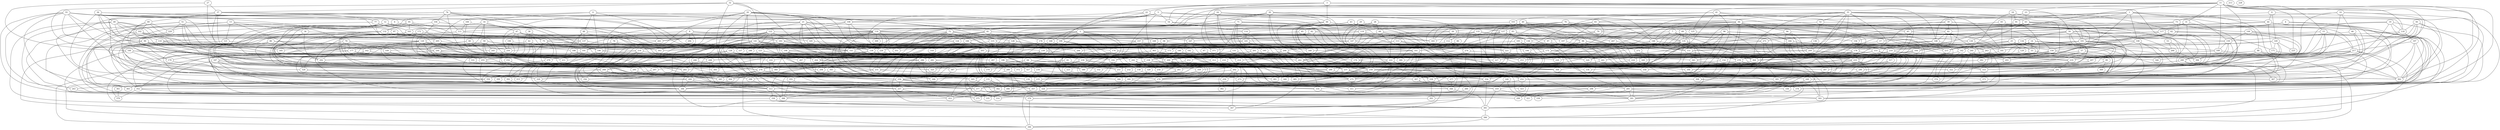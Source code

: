strict graph "gnp_random_graph(400,0.015)" {
0;
1;
2;
3;
4;
5;
6;
7;
8;
9;
10;
11;
12;
13;
14;
15;
16;
17;
18;
19;
20;
21;
22;
23;
24;
25;
26;
27;
28;
29;
30;
31;
32;
33;
34;
35;
36;
37;
38;
39;
40;
41;
42;
43;
44;
45;
46;
47;
48;
49;
50;
51;
52;
53;
54;
55;
56;
57;
58;
59;
60;
61;
62;
63;
64;
65;
66;
67;
68;
69;
70;
71;
72;
73;
74;
75;
76;
77;
78;
79;
80;
81;
82;
83;
84;
85;
86;
87;
88;
89;
90;
91;
92;
93;
94;
95;
96;
97;
98;
99;
100;
101;
102;
103;
104;
105;
106;
107;
108;
109;
110;
111;
112;
113;
114;
115;
116;
117;
118;
119;
120;
121;
122;
123;
124;
125;
126;
127;
128;
129;
130;
131;
132;
133;
134;
135;
136;
137;
138;
139;
140;
141;
142;
143;
144;
145;
146;
147;
148;
149;
150;
151;
152;
153;
154;
155;
156;
157;
158;
159;
160;
161;
162;
163;
164;
165;
166;
167;
168;
169;
170;
171;
172;
173;
174;
175;
176;
177;
178;
179;
180;
181;
182;
183;
184;
185;
186;
187;
188;
189;
190;
191;
192;
193;
194;
195;
196;
197;
198;
199;
200;
201;
202;
203;
204;
205;
206;
207;
208;
209;
210;
211;
212;
213;
214;
215;
216;
217;
218;
219;
220;
221;
222;
223;
224;
225;
226;
227;
228;
229;
230;
231;
232;
233;
234;
235;
236;
237;
238;
239;
240;
241;
242;
243;
244;
245;
246;
247;
248;
249;
250;
251;
252;
253;
254;
255;
256;
257;
258;
259;
260;
261;
262;
263;
264;
265;
266;
267;
268;
269;
270;
271;
272;
273;
274;
275;
276;
277;
278;
279;
280;
281;
282;
283;
284;
285;
286;
287;
288;
289;
290;
291;
292;
293;
294;
295;
296;
297;
298;
299;
300;
301;
302;
303;
304;
305;
306;
307;
308;
309;
310;
311;
312;
313;
314;
315;
316;
317;
318;
319;
320;
321;
322;
323;
324;
325;
326;
327;
328;
329;
330;
331;
332;
333;
334;
335;
336;
337;
338;
339;
340;
341;
342;
343;
344;
345;
346;
347;
348;
349;
350;
351;
352;
353;
354;
355;
356;
357;
358;
359;
360;
361;
362;
363;
364;
365;
366;
367;
368;
369;
370;
371;
372;
373;
374;
375;
376;
377;
378;
379;
380;
381;
382;
383;
384;
385;
386;
387;
388;
389;
390;
391;
392;
393;
394;
395;
396;
397;
398;
399;
0 -- 33  [is_available=True, prob="1.0"];
0 -- 387  [is_available=True, prob="0.645421555523"];
0 -- 196  [is_available=True, prob="0.902814910655"];
0 -- 48  [is_available=True, prob="0.378354640461"];
0 -- 176  [is_available=True, prob="0.472897954093"];
0 -- 16  [is_available=True, prob="0.809418584095"];
1 -- 374  [is_available=True, prob="0.248277208211"];
1 -- 44  [is_available=True, prob="0.506605029036"];
1 -- 108  [is_available=True, prob="0.625745228358"];
1 -- 175  [is_available=True, prob="1.0"];
1 -- 150  [is_available=True, prob="0.411170820497"];
1 -- 183  [is_available=True, prob="0.7804304784"];
1 -- 88  [is_available=True, prob="0.254411432735"];
1 -- 91  [is_available=True, prob="0.126830617398"];
2 -- 289  [is_available=True, prob="1.0"];
2 -- 267  [is_available=True, prob="0.227492724121"];
2 -- 230  [is_available=True, prob="1.0"];
2 -- 199  [is_available=True, prob="0.703828097683"];
2 -- 362  [is_available=True, prob="0.78221349116"];
2 -- 107  [is_available=True, prob="0.435064493922"];
2 -- 174  [is_available=True, prob="0.966686405636"];
2 -- 176  [is_available=True, prob="1.0"];
2 -- 218  [is_available=True, prob="0.273913938231"];
2 -- 348  [is_available=True, prob="1.0"];
3 -- 66  [is_available=True, prob="0.411773609568"];
3 -- 195  [is_available=True, prob="0.9572429846"];
3 -- 22  [is_available=True, prob="1.0"];
3 -- 199  [is_available=True, prob="1.0"];
3 -- 50  [is_available=True, prob="1.0"];
3 -- 118  [is_available=True, prob="1.0"];
3 -- 280  [is_available=True, prob="0.130259349704"];
4 -- 26  [is_available=True, prob="1.0"];
4 -- 156  [is_available=True, prob="1.0"];
4 -- 362  [is_available=True, prob="0.592690802363"];
4 -- 367  [is_available=True, prob="0.957836562245"];
5 -- 54  [is_available=True, prob="1.0"];
5 -- 332  [is_available=True, prob="0.0562723071416"];
5 -- 173  [is_available=True, prob="0.121590222124"];
5 -- 304  [is_available=True, prob="0.574426050857"];
5 -- 146  [is_available=True, prob="0.00424291232459"];
5 -- 84  [is_available=True, prob="0.0754660434574"];
5 -- 118  [is_available=True, prob="0.378439713986"];
5 -- 250  [is_available=True, prob="0.864095584561"];
5 -- 221  [is_available=True, prob="0.0487376946002"];
5 -- 351  [is_available=True, prob="1.0"];
6 -- 26  [is_available=True, prob="1.0"];
6 -- 259  [is_available=True, prob="1.0"];
6 -- 350  [is_available=True, prob="0.953329952446"];
7 -- 288  [is_available=True, prob="1.0"];
7 -- 165  [is_available=True, prob="0.667848395494"];
7 -- 139  [is_available=True, prob="0.731211647539"];
7 -- 334  [is_available=True, prob="0.280554594425"];
7 -- 146  [is_available=True, prob="0.251721232296"];
7 -- 215  [is_available=True, prob="1.0"];
8 -- 294  [is_available=True, prob="0.469947653525"];
8 -- 335  [is_available=True, prob="0.106635799427"];
8 -- 145  [is_available=True, prob="0.16019616648"];
8 -- 303  [is_available=True, prob="0.912982351792"];
8 -- 188  [is_available=True, prob="1.0"];
8 -- 157  [is_available=True, prob="1.0"];
9 -- 73  [is_available=True, prob="0.807671449792"];
9 -- 395  [is_available=True, prob="1.0"];
9 -- 44  [is_available=True, prob="0.545948463488"];
9 -- 149  [is_available=True, prob="0.0923599814582"];
10 -- 384  [is_available=True, prob="0.417479595813"];
10 -- 46  [is_available=True, prob="1.0"];
10 -- 336  [is_available=True, prob="0.541083740766"];
10 -- 84  [is_available=True, prob="0.63878061229"];
10 -- 342  [is_available=True, prob="0.0310104570565"];
10 -- 253  [is_available=True, prob="0.354965563278"];
11 -- 225  [is_available=True, prob="0.55342110107"];
11 -- 163  [is_available=True, prob="0.720648282141"];
11 -- 324  [is_available=True, prob="1.0"];
11 -- 385  [is_available=True, prob="1.0"];
11 -- 362  [is_available=True, prob="0.121225640499"];
11 -- 311  [is_available=True, prob="0.262521188814"];
11 -- 237  [is_available=True, prob="1.0"];
11 -- 15  [is_available=True, prob="1.0"];
11 -- 189  [is_available=True, prob="0.876839809793"];
11 -- 116  [is_available=True, prob="0.74490418848"];
11 -- 54  [is_available=True, prob="0.392951349379"];
11 -- 23  [is_available=True, prob="0.825198982324"];
11 -- 153  [is_available=True, prob="1.0"];
11 -- 125  [is_available=True, prob="0.326575944144"];
11 -- 31  [is_available=True, prob="0.677679248286"];
12 -- 320  [is_available=True, prob="0.611230297139"];
12 -- 226  [is_available=True, prob="0.438396716363"];
12 -- 229  [is_available=True, prob="1.0"];
12 -- 386  [is_available=True, prob="0.0398016105033"];
12 -- 119  [is_available=True, prob="1.0"];
12 -- 344  [is_available=True, prob="0.545973297505"];
12 -- 345  [is_available=True, prob="1.0"];
12 -- 325  [is_available=True, prob="0.863574557415"];
13 -- 34  [is_available=True, prob="0.390012957968"];
13 -- 292  [is_available=True, prob="0.365667001826"];
13 -- 70  [is_available=True, prob="0.895293436746"];
13 -- 179  [is_available=True, prob="0.685286611035"];
13 -- 121  [is_available=True, prob="0.691601368984"];
13 -- 383  [is_available=True, prob="0.118842357852"];
14 -- 288  [is_available=True, prob="1.0"];
14 -- 33  [is_available=True, prob="0.128677929058"];
14 -- 386  [is_available=True, prob="0.771390732874"];
14 -- 264  [is_available=True, prob="1.0"];
14 -- 201  [is_available=True, prob="0.261693326229"];
14 -- 266  [is_available=True, prob="1.0"];
14 -- 208  [is_available=True, prob="0.867198217239"];
15 -- 396  [is_available=True, prob="0.257939238621"];
15 -- 17  [is_available=True, prob="0.422172875429"];
15 -- 217  [is_available=True, prob="0.234770510281"];
15 -- 282  [is_available=True, prob="0.951569850012"];
15 -- 346  [is_available=True, prob="1.0"];
16 -- 132  [is_available=True, prob="0.293755391123"];
16 -- 389  [is_available=True, prob="0.565687128833"];
16 -- 47  [is_available=True, prob="0.0598178849924"];
16 -- 371  [is_available=True, prob="1.0"];
16 -- 59  [is_available=True, prob="0.988512400609"];
16 -- 60  [is_available=True, prob="0.395676222597"];
17 -- 174  [is_available=True, prob="0.572652435703"];
18 -- 25  [is_available=True, prob="0.569439192017"];
18 -- 91  [is_available=True, prob="0.326294157568"];
18 -- 142  [is_available=True, prob="0.385726931541"];
18 -- 57  [is_available=True, prob="0.429042062241"];
19 -- 224  [is_available=True, prob="0.886510682797"];
19 -- 336  [is_available=True, prob="0.17330905752"];
19 -- 50  [is_available=True, prob="0.063441394827"];
19 -- 118  [is_available=True, prob="1.0"];
19 -- 285  [is_available=True, prob="0.512514121458"];
19 -- 254  [is_available=True, prob="0.230046961701"];
20 -- 321  [is_available=True, prob="0.103240101836"];
20 -- 357  [is_available=True, prob="0.238120952627"];
20 -- 241  [is_available=True, prob="1.0"];
20 -- 392  [is_available=True, prob="0.656213672185"];
20 -- 106  [is_available=True, prob="0.33879451011"];
20 -- 139  [is_available=True, prob="0.197860559551"];
20 -- 236  [is_available=True, prob="0.0378468897277"];
20 -- 205  [is_available=True, prob="0.807384427858"];
20 -- 337  [is_available=True, prob="0.35032781751"];
20 -- 81  [is_available=True, prob="1.0"];
20 -- 351  [is_available=True, prob="0.28545005933"];
21 -- 390  [is_available=True, prob="0.675545232613"];
21 -- 234  [is_available=True, prob="0.779988844363"];
21 -- 398  [is_available=True, prob="0.847144079461"];
21 -- 303  [is_available=True, prob="1.0"];
21 -- 210  [is_available=True, prob="0.801380521773"];
21 -- 116  [is_available=True, prob="0.659748038304"];
21 -- 214  [is_available=True, prob="0.235093103704"];
21 -- 394  [is_available=True, prob="0.863739533388"];
21 -- 127  [is_available=True, prob="0.691887847476"];
22 -- 168  [is_available=True, prob="1.0"];
22 -- 363  [is_available=True, prob="0.884068390476"];
22 -- 106  [is_available=True, prob="0.717542075838"];
22 -- 349  [is_available=True, prob="0.743572301138"];
23 -- 148  [is_available=True, prob="1.0"];
23 -- 62  [is_available=True, prob="0.875163505181"];
23 -- 63  [is_available=True, prob="0.10535404905"];
24 -- 200  [is_available=True, prob="1.0"];
24 -- 237  [is_available=True, prob="1.0"];
24 -- 142  [is_available=True, prob="0.410465568027"];
24 -- 112  [is_available=True, prob="0.962207590046"];
24 -- 244  [is_available=True, prob="0.446413179203"];
24 -- 340  [is_available=True, prob="1.0"];
24 -- 63  [is_available=True, prob="0.344604063301"];
25 -- 33  [is_available=True, prob="0.622757482686"];
25 -- 129  [is_available=True, prob="0.340699601793"];
25 -- 362  [is_available=True, prob="0.550977022089"];
25 -- 178  [is_available=True, prob="0.19921819344"];
25 -- 398  [is_available=True, prob="0.258154278911"];
25 -- 215  [is_available=True, prob="0.605314634934"];
25 -- 255  [is_available=True, prob="0.470662044512"];
26 -- 173  [is_available=True, prob="0.0420433829965"];
26 -- 112  [is_available=True, prob="0.770498000236"];
26 -- 247  [is_available=True, prob="0.246494668659"];
26 -- 58  [is_available=True, prob="0.767444467285"];
26 -- 283  [is_available=True, prob="0.332372826227"];
27 -- 160  [is_available=True, prob="0.00740594523416"];
27 -- 244  [is_available=True, prob="0.82648658945"];
27 -- 37  [is_available=True, prob="0.621303139248"];
28 -- 217  [is_available=True, prob="0.199665859385"];
28 -- 235  [is_available=True, prob="0.0755709215766"];
28 -- 68  [is_available=True, prob="0.746853372301"];
28 -- 222  [is_available=True, prob="0.781692327412"];
29 -- 274  [is_available=True, prob="0.40198978218"];
29 -- 358  [is_available=True, prob="0.98179825544"];
29 -- 125  [is_available=True, prob="0.193734874254"];
29 -- 262  [is_available=True, prob="0.935502750988"];
29 -- 127  [is_available=True, prob="0.730901806229"];
30 -- 66  [is_available=True, prob="0.857384508368"];
30 -- 200  [is_available=True, prob="0.863025182995"];
30 -- 170  [is_available=True, prob="0.374069414025"];
30 -- 143  [is_available=True, prob="0.026702876205"];
30 -- 81  [is_available=True, prob="0.650025872981"];
30 -- 339  [is_available=True, prob="0.307299755179"];
30 -- 159  [is_available=True, prob="0.452199716937"];
31 -- 204  [is_available=True, prob="0.0530360348956"];
31 -- 45  [is_available=True, prob="0.749843523045"];
31 -- 270  [is_available=True, prob="0.514031230409"];
31 -- 117  [is_available=True, prob="1.0"];
32 -- 37  [is_available=True, prob="1.0"];
32 -- 141  [is_available=True, prob="0.740228072526"];
32 -- 179  [is_available=True, prob="0.63543193745"];
32 -- 148  [is_available=True, prob="0.110349872669"];
32 -- 314  [is_available=True, prob="0.209588370237"];
32 -- 251  [is_available=True, prob="0.42736423272"];
33 -- 99  [is_available=True, prob="0.390371621852"];
33 -- 341  [is_available=True, prob="0.151920207653"];
34 -- 292  [is_available=True, prob="0.744844549886"];
34 -- 75  [is_available=True, prob="0.574573527355"];
34 -- 252  [is_available=True, prob="1.0"];
35 -- 224  [is_available=True, prob="0.376942134947"];
35 -- 258  [is_available=True, prob="1.0"];
35 -- 293  [is_available=True, prob="0.465596643925"];
35 -- 394  [is_available=True, prob="0.00464443836185"];
35 -- 364  [is_available=True, prob="0.548188572818"];
35 -- 209  [is_available=True, prob="0.472287222901"];
35 -- 83  [is_available=True, prob="0.530871292547"];
35 -- 212  [is_available=True, prob="0.759402128123"];
35 -- 181  [is_available=True, prob="0.0285313767616"];
35 -- 214  [is_available=True, prob="0.120820608754"];
35 -- 312  [is_available=True, prob="0.138482783564"];
35 -- 52  [is_available=True, prob="0.103750872481"];
35 -- 378  [is_available=True, prob="1.0"];
35 -- 389  [is_available=True, prob="0.814490398321"];
36 -- 110  [is_available=True, prob="0.313964936016"];
36 -- 111  [is_available=True, prob="0.0662397341176"];
36 -- 304  [is_available=True, prob="0.179439579187"];
36 -- 49  [is_available=True, prob="1.0"];
36 -- 248  [is_available=True, prob="0.970216714195"];
36 -- 254  [is_available=True, prob="1.0"];
37 -- 251  [is_available=True, prob="0.490056594785"];
37 -- 77  [is_available=True, prob="1.0"];
37 -- 177  [is_available=True, prob="0.877234465394"];
37 -- 146  [is_available=True, prob="0.293465416101"];
37 -- 245  [is_available=True, prob="0.538152311911"];
37 -- 54  [is_available=True, prob="1.0"];
37 -- 89  [is_available=True, prob="0.821360613517"];
38 -- 257  [is_available=True, prob="0.723897119324"];
38 -- 42  [is_available=True, prob="1.0"];
38 -- 261  [is_available=True, prob="0.0441823923448"];
39 -- 377  [is_available=True, prob="0.897895119803"];
39 -- 82  [is_available=True, prob="1.0"];
39 -- 291  [is_available=True, prob="1.0"];
39 -- 194  [is_available=True, prob="1.0"];
39 -- 231  [is_available=True, prob="0.672572202125"];
40 -- 224  [is_available=True, prob="0.675061983432"];
40 -- 98  [is_available=True, prob="1.0"];
40 -- 142  [is_available=True, prob="0.284736345911"];
40 -- 368  [is_available=True, prob="0.34288627578"];
40 -- 85  [is_available=True, prob="0.306499193191"];
40 -- 183  [is_available=True, prob="0.0647392613648"];
40 -- 344  [is_available=True, prob="0.251511291319"];
41 -- 194  [is_available=True, prob="1.0"];
41 -- 324  [is_available=True, prob="1.0"];
41 -- 103  [is_available=True, prob="0.984481241353"];
41 -- 232  [is_available=True, prob="1.0"];
41 -- 45  [is_available=True, prob="1.0"];
41 -- 181  [is_available=True, prob="0.826858937028"];
42 -- 389  [is_available=True, prob="0.00103870575169"];
42 -- 360  [is_available=True, prob="0.673042201179"];
42 -- 109  [is_available=True, prob="0.280403010345"];
42 -- 270  [is_available=True, prob="1.0"];
42 -- 286  [is_available=True, prob="1.0"];
43 -- 233  [is_available=True, prob="0.184022176683"];
43 -- 82  [is_available=True, prob="0.462804806314"];
43 -- 364  [is_available=True, prob="0.860239958895"];
43 -- 182  [is_available=True, prob="0.121717878079"];
43 -- 191  [is_available=True, prob="0.895892699697"];
44 -- 130  [is_available=True, prob="1.0"];
44 -- 395  [is_available=True, prob="1.0"];
44 -- 171  [is_available=True, prob="1.0"];
44 -- 367  [is_available=True, prob="0.941954280446"];
44 -- 119  [is_available=True, prob="0.271889688088"];
45 -- 233  [is_available=True, prob="0.791949610987"];
45 -- 108  [is_available=True, prob="1.0"];
45 -- 214  [is_available=True, prob="1.0"];
46 -- 273  [is_available=True, prob="0.81764282893"];
46 -- 359  [is_available=True, prob="0.124690722748"];
46 -- 159  [is_available=True, prob="0.0826466196499"];
47 -- 75  [is_available=True, prob="1.0"];
47 -- 335  [is_available=True, prob="0.944688549172"];
47 -- 180  [is_available=True, prob="0.9198009808"];
47 -- 58  [is_available=True, prob="1.0"];
47 -- 250  [is_available=True, prob="0.678766531212"];
47 -- 190  [is_available=True, prob="0.0101148656047"];
48 -- 196  [is_available=True, prob="0.585329608532"];
48 -- 137  [is_available=True, prob="1.0"];
48 -- 337  [is_available=True, prob="1.0"];
48 -- 211  [is_available=True, prob="0.618379925719"];
48 -- 124  [is_available=True, prob="0.241345459797"];
49 -- 102  [is_available=True, prob="1.0"];
49 -- 243  [is_available=True, prob="0.229515034032"];
49 -- 205  [is_available=True, prob="1.0"];
49 -- 110  [is_available=True, prob="0.00397253057898"];
49 -- 147  [is_available=True, prob="1.0"];
49 -- 381  [is_available=True, prob="0.823727138405"];
49 -- 191  [is_available=True, prob="1.0"];
50 -- 97  [is_available=True, prob="1.0"];
50 -- 226  [is_available=True, prob="0.839947009351"];
50 -- 389  [is_available=True, prob="0.070424334214"];
50 -- 134  [is_available=True, prob="0.270578699341"];
50 -- 171  [is_available=True, prob="0.717575151408"];
50 -- 236  [is_available=True, prob="1.0"];
50 -- 210  [is_available=True, prob="0.0890440402329"];
50 -- 219  [is_available=True, prob="0.312104899543"];
51 -- 353  [is_available=True, prob="0.989186370034"];
51 -- 229  [is_available=True, prob="0.6826254995"];
51 -- 230  [is_available=True, prob="1.0"];
51 -- 243  [is_available=True, prob="1.0"];
51 -- 87  [is_available=True, prob="1.0"];
51 -- 185  [is_available=True, prob="0.00616257677829"];
51 -- 222  [is_available=True, prob="0.771029057539"];
52 -- 136  [is_available=True, prob="0.618464026954"];
52 -- 384  [is_available=True, prob="0.58115027126"];
52 -- 79  [is_available=True, prob="0.566079913508"];
53 -- 266  [is_available=True, prob="0.202970898758"];
53 -- 207  [is_available=True, prob="0.540869621393"];
54 -- 114  [is_available=True, prob="0.863550469375"];
54 -- 333  [is_available=True, prob="1.0"];
55 -- 256  [is_available=True, prob="0.99817331585"];
55 -- 320  [is_available=True, prob="1.0"];
55 -- 388  [is_available=True, prob="0.0314126718387"];
55 -- 383  [is_available=True, prob="0.992380421773"];
55 -- 211  [is_available=True, prob="0.513868827234"];
55 -- 375  [is_available=True, prob="0.357575841567"];
55 -- 216  [is_available=True, prob="0.892753895098"];
55 -- 90  [is_available=True, prob="0.0627918768722"];
55 -- 283  [is_available=True, prob="0.132191415785"];
55 -- 92  [is_available=True, prob="0.477721933795"];
55 -- 95  [is_available=True, prob="0.800791231876"];
56 -- 362  [is_available=True, prob="0.078425461405"];
56 -- 235  [is_available=True, prob="0.546194767464"];
56 -- 302  [is_available=True, prob="0.811094557252"];
56 -- 341  [is_available=True, prob="0.699213520285"];
56 -- 118  [is_available=True, prob="0.258184077661"];
56 -- 280  [is_available=True, prob="0.578999642354"];
57 -- 241  [is_available=True, prob="1.0"];
57 -- 300  [is_available=True, prob="1.0"];
57 -- 325  [is_available=True, prob="0.594360437015"];
57 -- 262  [is_available=True, prob="0.885669408787"];
58 -- 192  [is_available=True, prob="0.051589345584"];
58 -- 181  [is_available=True, prob="0.71413398025"];
58 -- 286  [is_available=True, prob="1.0"];
59 -- 328  [is_available=True, prob="0.853793261461"];
59 -- 372  [is_available=True, prob="0.603401742294"];
59 -- 245  [is_available=True, prob="0.194505131933"];
59 -- 279  [is_available=True, prob="1.0"];
59 -- 313  [is_available=True, prob="1.0"];
59 -- 188  [is_available=True, prob="1.0"];
59 -- 191  [is_available=True, prob="0.545211511816"];
60 -- 347  [is_available=True, prob="0.387077072859"];
60 -- 189  [is_available=True, prob="0.23936389968"];
60 -- 222  [is_available=True, prob="0.357672246286"];
60 -- 365  [is_available=True, prob="0.0400990571307"];
61 -- 368  [is_available=True, prob="0.622362894564"];
61 -- 353  [is_available=True, prob="0.157268636412"];
62 -- 101  [is_available=True, prob="0.251692426636"];
62 -- 395  [is_available=True, prob="1.0"];
62 -- 371  [is_available=True, prob="1.0"];
62 -- 181  [is_available=True, prob="0.989516406967"];
62 -- 378  [is_available=True, prob="0.537900249305"];
63 -- 227  [is_available=True, prob="1.0"];
63 -- 101  [is_available=True, prob="1.0"];
63 -- 143  [is_available=True, prob="0.0919981083458"];
63 -- 344  [is_available=True, prob="1.0"];
63 -- 215  [is_available=True, prob="0.649039862886"];
63 -- 250  [is_available=True, prob="0.477378414533"];
63 -- 69  [is_available=True, prob="0.123888967971"];
64 -- 256  [is_available=True, prob="0.57940134257"];
64 -- 394  [is_available=True, prob="0.50865740672"];
64 -- 396  [is_available=True, prob="0.69922852285"];
64 -- 261  [is_available=True, prob="0.0598168758136"];
65 -- 92  [is_available=True, prob="0.144072930783"];
65 -- 181  [is_available=True, prob="0.342961555064"];
65 -- 381  [is_available=True, prob="0.157235571907"];
66 -- 69  [is_available=True, prob="0.805913754678"];
66 -- 301  [is_available=True, prob="0.835864161529"];
66 -- 237  [is_available=True, prob="0.00303130369712"];
66 -- 281  [is_available=True, prob="0.488042337278"];
67 -- 275  [is_available=True, prob="0.609738306518"];
67 -- 220  [is_available=True, prob="1.0"];
68 -- 204  [is_available=True, prob="0.221324273034"];
68 -- 194  [is_available=True, prob="0.771642476517"];
68 -- 375  [is_available=True, prob="0.1739528819"];
68 -- 135  [is_available=True, prob="1.0"];
69 -- 320  [is_available=True, prob="0.0419832628516"];
69 -- 135  [is_available=True, prob="0.718991133287"];
69 -- 348  [is_available=True, prob="0.00421900521216"];
69 -- 178  [is_available=True, prob="1.0"];
69 -- 184  [is_available=True, prob="1.0"];
69 -- 284  [is_available=True, prob="0.892385158262"];
70 -- 292  [is_available=True, prob="1.0"];
70 -- 267  [is_available=True, prob="0.318545567534"];
70 -- 109  [is_available=True, prob="1.0"];
70 -- 177  [is_available=True, prob="1.0"];
70 -- 215  [is_available=True, prob="1.0"];
70 -- 185  [is_available=True, prob="1.0"];
71 -- 258  [is_available=True, prob="0.379726943748"];
71 -- 135  [is_available=True, prob="0.0337142302478"];
71 -- 72  [is_available=True, prob="0.841020182232"];
71 -- 237  [is_available=True, prob="0.163398414734"];
71 -- 206  [is_available=True, prob="0.25184764893"];
71 -- 175  [is_available=True, prob="0.452060050959"];
71 -- 368  [is_available=True, prob="0.898800275537"];
72 -- 128  [is_available=True, prob="0.305530953174"];
72 -- 256  [is_available=True, prob="0.170071209391"];
72 -- 292  [is_available=True, prob="0.39107404584"];
72 -- 234  [is_available=True, prob="0.976995737219"];
72 -- 75  [is_available=True, prob="1.0"];
72 -- 268  [is_available=True, prob="0.464088005828"];
72 -- 303  [is_available=True, prob="0.80519998605"];
72 -- 313  [is_available=True, prob="0.578348372912"];
73 -- 144  [is_available=True, prob="1.0"];
73 -- 82  [is_available=True, prob="1.0"];
73 -- 147  [is_available=True, prob="0.916010282668"];
73 -- 222  [is_available=True, prob="0.0468034762163"];
74 -- 104  [is_available=True, prob="1.0"];
74 -- 398  [is_available=True, prob="0.785418478438"];
74 -- 303  [is_available=True, prob="1.0"];
74 -- 264  [is_available=True, prob="0.371559991472"];
74 -- 218  [is_available=True, prob="0.753914118587"];
74 -- 221  [is_available=True, prob="0.358497714513"];
74 -- 350  [is_available=True, prob="0.341420365086"];
75 -- 196  [is_available=True, prob="1.0"];
75 -- 297  [is_available=True, prob="0.269303492412"];
75 -- 237  [is_available=True, prob="0.48774745423"];
75 -- 150  [is_available=True, prob="0.847471349719"];
75 -- 279  [is_available=True, prob="0.318995420371"];
75 -- 284  [is_available=True, prob="0.581600170109"];
76 -- 224  [is_available=True, prob="0.119681985275"];
76 -- 227  [is_available=True, prob="0.532010434378"];
76 -- 101  [is_available=True, prob="1.0"];
76 -- 147  [is_available=True, prob="0.780310853564"];
76 -- 116  [is_available=True, prob="0.683250426652"];
76 -- 341  [is_available=True, prob="0.936164697057"];
76 -- 150  [is_available=True, prob="0.365248321725"];
76 -- 380  [is_available=True, prob="0.391348210599"];
76 -- 221  [is_available=True, prob="0.235273209928"];
77 -- 193  [is_available=True, prob="0.217583455891"];
77 -- 163  [is_available=True, prob="0.317770134494"];
77 -- 396  [is_available=True, prob="0.591153075076"];
77 -- 262  [is_available=True, prob="0.722466120793"];
78 -- 248  [is_available=True, prob="0.482993946039"];
78 -- 314  [is_available=True, prob="1.0"];
78 -- 327  [is_available=True, prob="0.516008104342"];
78 -- 276  [is_available=True, prob="0.997782840941"];
78 -- 191  [is_available=True, prob="0.444255285736"];
79 -- 327  [is_available=True, prob="1.0"];
79 -- 167  [is_available=True, prob="0.9489783973"];
79 -- 173  [is_available=True, prob="0.669008330106"];
79 -- 141  [is_available=True, prob="0.655356952558"];
79 -- 374  [is_available=True, prob="0.223508485893"];
80 -- 226  [is_available=True, prob="0.263608507586"];
80 -- 206  [is_available=True, prob="0.651048854769"];
81 -- 97  [is_available=True, prob="1.0"];
81 -- 161  [is_available=True, prob="0.293241274763"];
81 -- 264  [is_available=True, prob="0.786212113445"];
81 -- 139  [is_available=True, prob="0.593953421632"];
81 -- 115  [is_available=True, prob="0.747997881539"];
81 -- 279  [is_available=True, prob="1.0"];
81 -- 379  [is_available=True, prob="0.211266397171"];
82 -- 164  [is_available=True, prob="0.597144987013"];
82 -- 368  [is_available=True, prob="1.0"];
82 -- 148  [is_available=True, prob="0.9493322241"];
82 -- 169  [is_available=True, prob="0.829997881572"];
82 -- 282  [is_available=True, prob="0.676583197896"];
83 -- 266  [is_available=True, prob="0.338094926759"];
83 -- 107  [is_available=True, prob="0.653285785149"];
83 -- 175  [is_available=True, prob="0.659164793557"];
83 -- 115  [is_available=True, prob="0.950726968344"];
83 -- 127  [is_available=True, prob="0.782721403267"];
84 -- 321  [is_available=True, prob="0.9753205771"];
84 -- 110  [is_available=True, prob="0.846139774662"];
84 -- 112  [is_available=True, prob="0.428380710192"];
84 -- 146  [is_available=True, prob="1.0"];
84 -- 184  [is_available=True, prob="1.0"];
84 -- 252  [is_available=True, prob="0.867736908001"];
84 -- 298  [is_available=True, prob="1.0"];
84 -- 94  [is_available=True, prob="0.164010493371"];
84 -- 261  [is_available=True, prob="0.788863607512"];
85 -- 352  [is_available=True, prob="0.308418553206"];
85 -- 157  [is_available=True, prob="1.0"];
86 -- 244  [is_available=True, prob="0.944075620288"];
86 -- 187  [is_available=True, prob="1.0"];
86 -- 196  [is_available=True, prob="0.583715644584"];
86 -- 342  [is_available=True, prob="0.191135045265"];
86 -- 268  [is_available=True, prob="0.333590332902"];
87 -- 137  [is_available=True, prob="0.944849995483"];
87 -- 173  [is_available=True, prob="1.0"];
87 -- 389  [is_available=True, prob="0.305981082502"];
88 -- 170  [is_available=True, prob="1.0"];
88 -- 362  [is_available=True, prob="0.228959661871"];
88 -- 290  [is_available=True, prob="1.0"];
88 -- 249  [is_available=True, prob="1.0"];
89 -- 229  [is_available=True, prob="0.152598751025"];
89 -- 102  [is_available=True, prob="1.0"];
89 -- 208  [is_available=True, prob="0.862043068041"];
89 -- 305  [is_available=True, prob="0.835727247793"];
89 -- 183  [is_available=True, prob="0.258619873519"];
90 -- 162  [is_available=True, prob="1.0"];
90 -- 292  [is_available=True, prob="0.636718246459"];
90 -- 268  [is_available=True, prob="0.0228969184546"];
90 -- 209  [is_available=True, prob="0.706196235272"];
90 -- 306  [is_available=True, prob="0.474772800468"];
91 -- 230  [is_available=True, prob="0.218872681285"];
91 -- 127  [is_available=True, prob="0.0197552073792"];
92 -- 334  [is_available=True, prob="1.0"];
92 -- 340  [is_available=True, prob="0.493881899799"];
92 -- 238  [is_available=True, prob="0.364109763818"];
92 -- 183  [is_available=True, prob="0.158586800288"];
93 -- 291  [is_available=True, prob="0.298974255228"];
93 -- 98  [is_available=True, prob="0.190774902877"];
93 -- 275  [is_available=True, prob="0.438360200093"];
93 -- 221  [is_available=True, prob="1.0"];
93 -- 285  [is_available=True, prob="0.874136947099"];
94 -- 235  [is_available=True, prob="0.491781011245"];
94 -- 395  [is_available=True, prob="0.452842333271"];
94 -- 252  [is_available=True, prob="1.0"];
94 -- 253  [is_available=True, prob="0.250667757197"];
94 -- 159  [is_available=True, prob="0.0295436997483"];
95 -- 353  [is_available=True, prob="0.827538206643"];
95 -- 163  [is_available=True, prob="0.0634177833587"];
95 -- 132  [is_available=True, prob="0.643155615868"];
95 -- 166  [is_available=True, prob="0.764368100827"];
95 -- 141  [is_available=True, prob="0.64286435557"];
96 -- 130  [is_available=True, prob="0.0691035628197"];
96 -- 166  [is_available=True, prob="0.0480075404108"];
96 -- 329  [is_available=True, prob="0.180198158293"];
96 -- 258  [is_available=True, prob="0.224168394743"];
96 -- 397  [is_available=True, prob="0.261831110969"];
96 -- 305  [is_available=True, prob="1.0"];
96 -- 251  [is_available=True, prob="0.787034840231"];
97 -- 275  [is_available=True, prob="0.554755358803"];
97 -- 221  [is_available=True, prob="0.781419741057"];
97 -- 391  [is_available=True, prob="0.204174227041"];
98 -- 161  [is_available=True, prob="1.0"];
98 -- 333  [is_available=True, prob="1.0"];
98 -- 302  [is_available=True, prob="1.0"];
98 -- 240  [is_available=True, prob="0.852713222442"];
98 -- 278  [is_available=True, prob="0.410278214788"];
98 -- 286  [is_available=True, prob="1.0"];
99 -- 369  [is_available=True, prob="0.535965936227"];
99 -- 237  [is_available=True, prob="0.413136881329"];
99 -- 305  [is_available=True, prob="1.0"];
100 -- 200  [is_available=True, prob="1.0"];
100 -- 201  [is_available=True, prob="0.359421792682"];
100 -- 111  [is_available=True, prob="0.229559433358"];
101 -- 164  [is_available=True, prob="0.972312105383"];
101 -- 394  [is_available=True, prob="0.565305173487"];
101 -- 207  [is_available=True, prob="0.141971437865"];
101 -- 240  [is_available=True, prob="0.123541112259"];
101 -- 342  [is_available=True, prob="0.0442404098728"];
101 -- 248  [is_available=True, prob="1.0"];
101 -- 239  [is_available=True, prob="0.394713130275"];
102 -- 226  [is_available=True, prob="0.154718119888"];
102 -- 199  [is_available=True, prob="0.300850168912"];
102 -- 200  [is_available=True, prob="0.889314574285"];
102 -- 329  [is_available=True, prob="0.242286165659"];
102 -- 299  [is_available=True, prob="1.0"];
102 -- 208  [is_available=True, prob="0.765826884374"];
102 -- 120  [is_available=True, prob="1.0"];
103 -- 272  [is_available=True, prob="1.0"];
103 -- 114  [is_available=True, prob="0.331785341105"];
104 -- 116  [is_available=True, prob="0.83542943234"];
104 -- 358  [is_available=True, prob="0.650779112526"];
104 -- 399  [is_available=True, prob="0.805315829644"];
105 -- 332  [is_available=True, prob="0.274402696312"];
105 -- 260  [is_available=True, prob="0.662525802503"];
105 -- 395  [is_available=True, prob="0.849148714979"];
105 -- 196  [is_available=True, prob="0.0235760272461"];
105 -- 270  [is_available=True, prob="0.217901957301"];
106 -- 257  [is_available=True, prob="1.0"];
106 -- 164  [is_available=True, prob="1.0"];
106 -- 174  [is_available=True, prob="0.626809293177"];
106 -- 111  [is_available=True, prob="1.0"];
106 -- 115  [is_available=True, prob="1.0"];
107 -- 386  [is_available=True, prob="0.787162172814"];
108 -- 259  [is_available=True, prob="1.0"];
108 -- 364  [is_available=True, prob="0.23339937882"];
108 -- 142  [is_available=True, prob="0.226255183477"];
108 -- 367  [is_available=True, prob="0.416294446827"];
108 -- 277  [is_available=True, prob="0.0841530133351"];
109 -- 232  [is_available=True, prob="1.0"];
109 -- 255  [is_available=True, prob="0.244629498604"];
110 -- 204  [is_available=True, prob="0.043513830936"];
110 -- 341  [is_available=True, prob="0.781071460489"];
110 -- 250  [is_available=True, prob="0.124736787844"];
110 -- 350  [is_available=True, prob="0.303087135408"];
111 -- 231  [is_available=True, prob="0.441466888705"];
111 -- 167  [is_available=True, prob="0.615675262041"];
111 -- 276  [is_available=True, prob="0.432751350727"];
112 -- 303  [is_available=True, prob="0.0631925441245"];
112 -- 337  [is_available=True, prob="0.410181038582"];
112 -- 274  [is_available=True, prob="1.0"];
112 -- 151  [is_available=True, prob="0.322900800204"];
113 -- 153  [is_available=True, prob="0.249525351296"];
113 -- 194  [is_available=True, prob="1.0"];
113 -- 276  [is_available=True, prob="0.243564020972"];
113 -- 222  [is_available=True, prob="1.0"];
114 -- 176  [is_available=True, prob="0.985325748294"];
114 -- 348  [is_available=True, prob="0.0980295785689"];
114 -- 165  [is_available=True, prob="0.517420818163"];
115 -- 248  [is_available=True, prob="0.529679638617"];
115 -- 263  [is_available=True, prob="1.0"];
116 -- 235  [is_available=True, prob="0.0302408282371"];
116 -- 295  [is_available=True, prob="1.0"];
116 -- 236  [is_available=True, prob="0.852427430014"];
116 -- 301  [is_available=True, prob="1.0"];
116 -- 206  [is_available=True, prob="1.0"];
116 -- 323  [is_available=True, prob="0.715685103117"];
116 -- 215  [is_available=True, prob="0.20805669966"];
116 -- 120  [is_available=True, prob="0.778562963603"];
116 -- 281  [is_available=True, prob="1.0"];
116 -- 158  [is_available=True, prob="0.438447791822"];
116 -- 309  [is_available=True, prob="1.0"];
117 -- 138  [is_available=True, prob="0.429532642013"];
117 -- 333  [is_available=True, prob="1.0"];
117 -- 271  [is_available=True, prob="1.0"];
117 -- 304  [is_available=True, prob="0.50147319665"];
117 -- 308  [is_available=True, prob="1.0"];
117 -- 380  [is_available=True, prob="0.0473803279528"];
118 -- 291  [is_available=True, prob="0.414317680866"];
118 -- 215  [is_available=True, prob="0.199467642067"];
118 -- 197  [is_available=True, prob="1.0"];
119 -- 192  [is_available=True, prob="1.0"];
119 -- 358  [is_available=True, prob="0.649805319133"];
119 -- 271  [is_available=True, prob="0.622390911293"];
119 -- 147  [is_available=True, prob="0.376801238108"];
119 -- 124  [is_available=True, prob="0.600484224375"];
120 -- 352  [is_available=True, prob="0.098018095771"];
120 -- 162  [is_available=True, prob="0.0194862121668"];
120 -- 239  [is_available=True, prob="0.656173337809"];
120 -- 175  [is_available=True, prob="0.213405453502"];
120 -- 310  [is_available=True, prob="1.0"];
120 -- 143  [is_available=True, prob="0.162844231213"];
120 -- 220  [is_available=True, prob="0.839253651088"];
120 -- 350  [is_available=True, prob="0.439506169765"];
120 -- 255  [is_available=True, prob="0.983682125563"];
121 -- 337  [is_available=True, prob="0.766607077299"];
121 -- 383  [is_available=True, prob="0.799234527857"];
122 -- 283  [is_available=True, prob="0.118332788735"];
122 -- 389  [is_available=True, prob="0.0166109625847"];
122 -- 361  [is_available=True, prob="0.485866989174"];
122 -- 138  [is_available=True, prob="0.968156605245"];
122 -- 141  [is_available=True, prob="0.903225797273"];
122 -- 377  [is_available=True, prob="1.0"];
122 -- 314  [is_available=True, prob="0.898222077933"];
122 -- 347  [is_available=True, prob="0.860912786389"];
123 -- 246  [is_available=True, prob="0.23300546545"];
123 -- 276  [is_available=True, prob="0.616152911191"];
123 -- 310  [is_available=True, prob="0.36979732428"];
123 -- 314  [is_available=True, prob="0.363307711732"];
123 -- 186  [is_available=True, prob="0.417079372039"];
123 -- 222  [is_available=True, prob="0.116260945717"];
124 -- 385  [is_available=True, prob="0.603190018652"];
124 -- 299  [is_available=True, prob="1.0"];
124 -- 337  [is_available=True, prob="0.819417061977"];
124 -- 318  [is_available=True, prob="1.0"];
125 -- 209  [is_available=True, prob="0.00476062990299"];
125 -- 135  [is_available=True, prob="0.552555902247"];
126 -- 288  [is_available=True, prob="0.365392529187"];
126 -- 281  [is_available=True, prob="0.100916599449"];
126 -- 356  [is_available=True, prob="0.113130013481"];
126 -- 246  [is_available=True, prob="1.0"];
126 -- 312  [is_available=True, prob="0.318767170921"];
127 -- 193  [is_available=True, prob="0.374449473502"];
127 -- 211  [is_available=True, prob="0.315988008028"];
127 -- 241  [is_available=True, prob="1.0"];
127 -- 200  [is_available=True, prob="0.695976004199"];
127 -- 138  [is_available=True, prob="0.284117733489"];
127 -- 209  [is_available=True, prob="1.0"];
128 -- 388  [is_available=True, prob="1.0"];
128 -- 395  [is_available=True, prob="0.428445075653"];
128 -- 399  [is_available=True, prob="0.410202375053"];
128 -- 177  [is_available=True, prob="0.480017280949"];
128 -- 306  [is_available=True, prob="0.587956710623"];
128 -- 182  [is_available=True, prob="0.578069991258"];
128 -- 314  [is_available=True, prob="0.201428954915"];
128 -- 381  [is_available=True, prob="0.649650673402"];
129 -- 222  [is_available=True, prob="1.0"];
129 -- 241  [is_available=True, prob="0.404035888801"];
130 -- 293  [is_available=True, prob="1.0"];
130 -- 151  [is_available=True, prob="1.0"];
131 -- 319  [is_available=True, prob="0.363158609847"];
131 -- 255  [is_available=True, prob="1.0"];
132 -- 288  [is_available=True, prob="0.765491554398"];
132 -- 352  [is_available=True, prob="1.0"];
132 -- 356  [is_available=True, prob="0.599642019551"];
132 -- 327  [is_available=True, prob="1.0"];
132 -- 169  [is_available=True, prob="0.850480738554"];
132 -- 143  [is_available=True, prob="0.481778216581"];
133 -- 356  [is_available=True, prob="0.745805712399"];
133 -- 327  [is_available=True, prob="0.316265008487"];
133 -- 138  [is_available=True, prob="1.0"];
133 -- 151  [is_available=True, prob="0.745003874235"];
133 -- 183  [is_available=True, prob="0.981790879554"];
133 -- 347  [is_available=True, prob="0.800192075587"];
133 -- 156  [is_available=True, prob="0.760230755138"];
133 -- 222  [is_available=True, prob="0.740071873943"];
134 -- 210  [is_available=True, prob="0.0755885876207"];
134 -- 278  [is_available=True, prob="0.443196488942"];
134 -- 397  [is_available=True, prob="0.609302414456"];
135 -- 230  [is_available=True, prob="0.0619685145391"];
135 -- 232  [is_available=True, prob="0.316962997593"];
135 -- 300  [is_available=True, prob="0.92924978371"];
135 -- 143  [is_available=True, prob="0.501641610691"];
135 -- 272  [is_available=True, prob="0.665278306303"];
135 -- 381  [is_available=True, prob="0.226174908499"];
136 -- 180  [is_available=True, prob="1.0"];
136 -- 209  [is_available=True, prob="0.290695989605"];
137 -- 352  [is_available=True, prob="0.92431553252"];
137 -- 178  [is_available=True, prob="0.925384410927"];
137 -- 139  [is_available=True, prob="1.0"];
138 -- 161  [is_available=True, prob="0.528334350519"];
138 -- 151  [is_available=True, prob="1.0"];
138 -- 220  [is_available=True, prob="1.0"];
139 -- 256  [is_available=True, prob="1.0"];
139 -- 227  [is_available=True, prob="0.562635535543"];
139 -- 262  [is_available=True, prob="0.078780465373"];
139 -- 214  [is_available=True, prob="0.180684480278"];
139 -- 276  [is_available=True, prob="0.807658235175"];
139 -- 219  [is_available=True, prob="0.414233869875"];
140 -- 338  [is_available=True, prob="0.0695145743238"];
140 -- 319  [is_available=True, prob="0.732578407195"];
141 -- 269  [is_available=True, prob="0.362725279005"];
141 -- 143  [is_available=True, prob="0.437923718863"];
141 -- 339  [is_available=True, prob="0.511732972097"];
141 -- 313  [is_available=True, prob="0.0298331892825"];
141 -- 348  [is_available=True, prob="0.420845176076"];
141 -- 186  [is_available=True, prob="0.215400962304"];
142 -- 320  [is_available=True, prob="0.563111794343"];
142 -- 322  [is_available=True, prob="1.0"];
142 -- 314  [is_available=True, prob="1.0"];
143 -- 224  [is_available=True, prob="1.0"];
143 -- 212  [is_available=True, prob="0.654118094219"];
143 -- 255  [is_available=True, prob="0.560510280269"];
144 -- 368  [is_available=True, prob="0.66708630586"];
144 -- 338  [is_available=True, prob="0.359553668029"];
144 -- 159  [is_available=True, prob="0.679930176115"];
145 -- 284  [is_available=True, prob="1.0"];
146 -- 387  [is_available=True, prob="1.0"];
146 -- 210  [is_available=True, prob="0.128902558461"];
146 -- 219  [is_available=True, prob="0.395577584994"];
146 -- 191  [is_available=True, prob="0.836844864736"];
147 -- 162  [is_available=True, prob="1.0"];
147 -- 308  [is_available=True, prob="0.281113563149"];
148 -- 292  [is_available=True, prob="0.00654322140384"];
148 -- 326  [is_available=True, prob="0.626915871544"];
148 -- 263  [is_available=True, prob="0.897080433729"];
148 -- 151  [is_available=True, prob="1.0"];
149 -- 225  [is_available=True, prob="0.631739868184"];
149 -- 150  [is_available=True, prob="0.813017779708"];
149 -- 171  [is_available=True, prob="1.0"];
149 -- 301  [is_available=True, prob="0.431726898842"];
149 -- 206  [is_available=True, prob="0.998795626556"];
149 -- 278  [is_available=True, prob="0.805560943299"];
150 -- 293  [is_available=True, prob="0.0606524300522"];
150 -- 262  [is_available=True, prob="0.101036462191"];
150 -- 385  [is_available=True, prob="0.0541338224153"];
150 -- 208  [is_available=True, prob="1.0"];
150 -- 186  [is_available=True, prob="0.00133231384983"];
151 -- 391  [is_available=True, prob="0.906809114179"];
151 -- 341  [is_available=True, prob="0.99032031245"];
151 -- 154  [is_available=True, prob="0.54826089172"];
152 -- 360  [is_available=True, prob="1.0"];
152 -- 305  [is_available=True, prob="0.171701457488"];
153 -- 333  [is_available=True, prob="0.567072124248"];
153 -- 154  [is_available=True, prob="0.995236371496"];
153 -- 346  [is_available=True, prob="0.51541060184"];
153 -- 287  [is_available=True, prob="1.0"];
154 -- 252  [is_available=True, prob="0.429222092194"];
154 -- 373  [is_available=True, prob="0.502835418256"];
154 -- 158  [is_available=True, prob="0.4830015406"];
155 -- 353  [is_available=True, prob="0.870899209093"];
155 -- 306  [is_available=True, prob="0.328910514151"];
155 -- 324  [is_available=True, prob="1.0"];
155 -- 342  [is_available=True, prob="1.0"];
156 -- 265  [is_available=True, prob="0.583824397231"];
157 -- 161  [is_available=True, prob="0.895247121341"];
157 -- 354  [is_available=True, prob="0.917957870501"];
157 -- 363  [is_available=True, prob="1.0"];
157 -- 273  [is_available=True, prob="1.0"];
157 -- 216  [is_available=True, prob="0.847155425033"];
157 -- 313  [is_available=True, prob="0.906560210393"];
157 -- 379  [is_available=True, prob="0.757512995427"];
158 -- 392  [is_available=True, prob="0.439468973724"];
158 -- 385  [is_available=True, prob="0.7371050748"];
158 -- 396  [is_available=True, prob="1.0"];
159 -- 288  [is_available=True, prob="0.967008459471"];
159 -- 263  [is_available=True, prob="0.683613429765"];
159 -- 333  [is_available=True, prob="0.405803565112"];
159 -- 219  [is_available=True, prob="1.0"];
159 -- 189  [is_available=True, prob="0.657238931521"];
160 -- 305  [is_available=True, prob="1.0"];
160 -- 170  [is_available=True, prob="0.968591393839"];
160 -- 330  [is_available=True, prob="0.324315422457"];
160 -- 211  [is_available=True, prob="0.398769241948"];
161 -- 324  [is_available=True, prob="0.83866192318"];
161 -- 307  [is_available=True, prob="0.690122311201"];
161 -- 313  [is_available=True, prob="0.601764122692"];
161 -- 186  [is_available=True, prob="1.0"];
161 -- 347  [is_available=True, prob="0.593941609806"];
161 -- 222  [is_available=True, prob="1.0"];
162 -- 390  [is_available=True, prob="0.349963052944"];
162 -- 238  [is_available=True, prob="0.0256855576562"];
162 -- 187  [is_available=True, prob="1.0"];
163 -- 165  [is_available=True, prob="0.451765966323"];
163 -- 331  [is_available=True, prob="0.927733218878"];
163 -- 395  [is_available=True, prob="1.0"];
164 -- 358  [is_available=True, prob="1.0"];
164 -- 233  [is_available=True, prob="0.58628306059"];
164 -- 254  [is_available=True, prob="0.894473711687"];
164 -- 319  [is_available=True, prob="1.0"];
165 -- 252  [is_available=True, prob="1.0"];
165 -- 245  [is_available=True, prob="0.980367013477"];
165 -- 348  [is_available=True, prob="0.332615268009"];
166 -- 198  [is_available=True, prob="1.0"];
166 -- 231  [is_available=True, prob="0.981184733733"];
166 -- 235  [is_available=True, prob="0.761916894876"];
166 -- 286  [is_available=True, prob="1.0"];
167 -- 173  [is_available=True, prob="0.433661116972"];
167 -- 371  [is_available=True, prob="0.558219046727"];
167 -- 180  [is_available=True, prob="1.0"];
167 -- 344  [is_available=True, prob="0.751441490645"];
168 -- 192  [is_available=True, prob="1.0"];
168 -- 196  [is_available=True, prob="0.908429304868"];
168 -- 366  [is_available=True, prob="0.374327989629"];
169 -- 364  [is_available=True, prob="0.211196733371"];
169 -- 363  [is_available=True, prob="0.0520044454415"];
169 -- 351  [is_available=True, prob="0.0854387783355"];
170 -- 261  [is_available=True, prob="1.0"];
170 -- 249  [is_available=True, prob="0.245146465231"];
171 -- 306  [is_available=True, prob="0.825271659416"];
172 -- 283  [is_available=True, prob="0.795758662938"];
172 -- 316  [is_available=True, prob="0.670992549829"];
172 -- 205  [is_available=True, prob="0.22002844021"];
172 -- 270  [is_available=True, prob="0.456605563318"];
172 -- 255  [is_available=True, prob="0.0996955643474"];
173 -- 350  [is_available=True, prob="1.0"];
174 -- 227  [is_available=True, prob="0.845331562975"];
174 -- 223  [is_available=True, prob="0.0574520040749"];
175 -- 292  [is_available=True, prob="0.00134614070245"];
175 -- 289  [is_available=True, prob="0.0319575376528"];
175 -- 302  [is_available=True, prob="0.603570221923"];
176 -- 270  [is_available=True, prob="0.0225763289563"];
176 -- 239  [is_available=True, prob="0.150168993783"];
176 -- 342  [is_available=True, prob="0.664565391561"];
176 -- 223  [is_available=True, prob="0.329560398"];
177 -- 192  [is_available=True, prob="1.0"];
177 -- 179  [is_available=True, prob="0.0211539850079"];
177 -- 230  [is_available=True, prob="0.99878469638"];
178 -- 207  [is_available=True, prob="0.784565775286"];
178 -- 368  [is_available=True, prob="0.239275305407"];
178 -- 276  [is_available=True, prob="1.0"];
178 -- 279  [is_available=True, prob="0.491977687538"];
179 -- 328  [is_available=True, prob="1.0"];
180 -- 360  [is_available=True, prob="0.35130307754"];
180 -- 357  [is_available=True, prob="0.894284574341"];
180 -- 200  [is_available=True, prob="0.716850990942"];
180 -- 311  [is_available=True, prob="0.415931194347"];
180 -- 382  [is_available=True, prob="0.98254618541"];
180 -- 319  [is_available=True, prob="1.0"];
181 -- 216  [is_available=True, prob="0.0145569082524"];
182 -- 238  [is_available=True, prob="1.0"];
182 -- 214  [is_available=True, prob="0.299940665228"];
184 -- 307  [is_available=True, prob="0.481374645855"];
184 -- 298  [is_available=True, prob="0.080908504741"];
184 -- 364  [is_available=True, prob="1.0"];
184 -- 339  [is_available=True, prob="0.863373836136"];
184 -- 215  [is_available=True, prob="0.343621769125"];
186 -- 322  [is_available=True, prob="0.812023294217"];
186 -- 325  [is_available=True, prob="0.642838840197"];
186 -- 327  [is_available=True, prob="1.0"];
186 -- 332  [is_available=True, prob="0.969446020986"];
186 -- 204  [is_available=True, prob="0.087922013793"];
186 -- 350  [is_available=True, prob="0.0533634383244"];
187 -- 257  [is_available=True, prob="1.0"];
187 -- 388  [is_available=True, prob="0.942501548326"];
187 -- 326  [is_available=True, prob="0.244417599981"];
187 -- 231  [is_available=True, prob="0.985925744553"];
187 -- 392  [is_available=True, prob="0.475230621756"];
187 -- 269  [is_available=True, prob="0.949599614279"];
188 -- 281  [is_available=True, prob="0.688219853986"];
188 -- 301  [is_available=True, prob="0.86358403397"];
188 -- 211  [is_available=True, prob="1.0"];
189 -- 390  [is_available=True, prob="0.971554781687"];
189 -- 219  [is_available=True, prob="0.63163570281"];
190 -- 328  [is_available=True, prob="1.0"];
190 -- 250  [is_available=True, prob="1.0"];
190 -- 198  [is_available=True, prob="0.116718365616"];
191 -- 315  [is_available=True, prob="0.272632484917"];
191 -- 265  [is_available=True, prob="0.38843645438"];
191 -- 211  [is_available=True, prob="0.691054211991"];
192 -- 388  [is_available=True, prob="0.125122977179"];
192 -- 306  [is_available=True, prob="0.736576830565"];
192 -- 251  [is_available=True, prob="1.0"];
193 -- 195  [is_available=True, prob="0.545505044382"];
193 -- 357  [is_available=True, prob="1.0"];
193 -- 262  [is_available=True, prob="1.0"];
193 -- 337  [is_available=True, prob="0.976895110069"];
194 -- 354  [is_available=True, prob="0.220048924409"];
194 -- 377  [is_available=True, prob="0.969043117998"];
195 -- 262  [is_available=True, prob="0.897608192094"];
195 -- 238  [is_available=True, prob="1.0"];
196 -- 293  [is_available=True, prob="1.0"];
196 -- 392  [is_available=True, prob="0.215657219104"];
197 -- 217  [is_available=True, prob="0.48381494735"];
197 -- 362  [is_available=True, prob="0.227385802507"];
197 -- 302  [is_available=True, prob="0.317238242666"];
197 -- 373  [is_available=True, prob="0.12049914946"];
198 -- 235  [is_available=True, prob="0.661119476384"];
198 -- 360  [is_available=True, prob="0.415950899982"];
198 -- 267  [is_available=True, prob="0.550473752283"];
198 -- 204  [is_available=True, prob="0.525351111463"];
198 -- 380  [is_available=True, prob="0.570966093672"];
198 -- 253  [is_available=True, prob="1.0"];
199 -- 258  [is_available=True, prob="1.0"];
199 -- 390  [is_available=True, prob="0.300115956617"];
199 -- 239  [is_available=True, prob="1.0"];
199 -- 254  [is_available=True, prob="1.0"];
200 -- 258  [is_available=True, prob="0.806065719615"];
200 -- 202  [is_available=True, prob="1.0"];
200 -- 307  [is_available=True, prob="1.0"];
200 -- 388  [is_available=True, prob="1.0"];
200 -- 223  [is_available=True, prob="0.999352343795"];
201 -- 385  [is_available=True, prob="0.101477902665"];
201 -- 242  [is_available=True, prob="0.140167133955"];
201 -- 275  [is_available=True, prob="0.519907986749"];
201 -- 347  [is_available=True, prob="0.305219559338"];
201 -- 316  [is_available=True, prob="0.266428715957"];
202 -- 256  [is_available=True, prob="0.210560329466"];
202 -- 347  [is_available=True, prob="0.827593924207"];
202 -- 259  [is_available=True, prob="1.0"];
202 -- 273  [is_available=True, prob="1.0"];
203 -- 242  [is_available=True, prob="1.0"];
203 -- 355  [is_available=True, prob="0.102546345619"];
203 -- 231  [is_available=True, prob="0.0635785389038"];
205 -- 289  [is_available=True, prob="0.660647725358"];
205 -- 303  [is_available=True, prob="1.0"];
205 -- 286  [is_available=True, prob="1.0"];
206 -- 304  [is_available=True, prob="0.238591952246"];
206 -- 258  [is_available=True, prob="0.625462203796"];
206 -- 262  [is_available=True, prob="0.833220448598"];
206 -- 354  [is_available=True, prob="0.854472946265"];
206 -- 310  [is_available=True, prob="0.121037890254"];
207 -- 327  [is_available=True, prob="1.0"];
207 -- 322  [is_available=True, prob="0.693514007934"];
208 -- 268  [is_available=True, prob="0.808345581565"];
208 -- 365  [is_available=True, prob="0.00130190671284"];
208 -- 313  [is_available=True, prob="0.000424814323874"];
209 -- 393  [is_available=True, prob="0.424009735632"];
209 -- 306  [is_available=True, prob="0.0107501087825"];
209 -- 376  [is_available=True, prob="1.0"];
209 -- 220  [is_available=True, prob="0.787474659568"];
210 -- 356  [is_available=True, prob="0.748379462364"];
210 -- 364  [is_available=True, prob="0.547890376698"];
210 -- 219  [is_available=True, prob="0.688375379857"];
210 -- 349  [is_available=True, prob="1.0"];
212 -- 360  [is_available=True, prob="1.0"];
215 -- 374  [is_available=True, prob="1.0"];
215 -- 391  [is_available=True, prob="0.462336669513"];
216 -- 288  [is_available=True, prob="0.785496306653"];
217 -- 320  [is_available=True, prob="0.105970587806"];
217 -- 384  [is_available=True, prob="0.698831900945"];
217 -- 354  [is_available=True, prob="0.761045510155"];
217 -- 362  [is_available=True, prob="0.20212764178"];
217 -- 386  [is_available=True, prob="0.970309238963"];
217 -- 276  [is_available=True, prob="0.596835850878"];
217 -- 219  [is_available=True, prob="0.226499211126"];
218 -- 356  [is_available=True, prob="0.953779266661"];
218 -- 357  [is_available=True, prob="0.0799507418462"];
218 -- 264  [is_available=True, prob="0.559733656216"];
218 -- 331  [is_available=True, prob="1.0"];
218 -- 370  [is_available=True, prob="0.0124214625344"];
219 -- 258  [is_available=True, prob="0.316583327262"];
219 -- 291  [is_available=True, prob="0.920837704711"];
219 -- 360  [is_available=True, prob="0.921374763703"];
220 -- 368  [is_available=True, prob="0.193567125673"];
221 -- 227  [is_available=True, prob="1.0"];
221 -- 253  [is_available=True, prob="0.285396561784"];
221 -- 275  [is_available=True, prob="0.693816643734"];
221 -- 345  [is_available=True, prob="0.658476629549"];
222 -- 383  [is_available=True, prob="0.733678024917"];
222 -- 375  [is_available=True, prob="0.0173509213689"];
222 -- 391  [is_available=True, prob="0.619817862688"];
222 -- 390  [is_available=True, prob="0.293929731129"];
222 -- 379  [is_available=True, prob="1.0"];
222 -- 299  [is_available=True, prob="0.308013415551"];
222 -- 257  [is_available=True, prob="1.0"];
222 -- 357  [is_available=True, prob="0.9794218406"];
223 -- 307  [is_available=True, prob="0.750950866183"];
224 -- 234  [is_available=True, prob="0.467291395992"];
226 -- 365  [is_available=True, prob="1.0"];
226 -- 241  [is_available=True, prob="0.267424163178"];
226 -- 253  [is_available=True, prob="0.45044270009"];
229 -- 265  [is_available=True, prob="0.203217421107"];
230 -- 232  [is_available=True, prob="0.859452366281"];
230 -- 273  [is_available=True, prob="0.072502633577"];
230 -- 397  [is_available=True, prob="0.474173239489"];
230 -- 314  [is_available=True, prob="1.0"];
231 -- 308  [is_available=True, prob="0.352119196403"];
231 -- 345  [is_available=True, prob="0.659799885283"];
233 -- 354  [is_available=True, prob="1.0"];
233 -- 325  [is_available=True, prob="0.4844950739"];
233 -- 357  [is_available=True, prob="0.578962454804"];
233 -- 261  [is_available=True, prob="1.0"];
234 -- 235  [is_available=True, prob="1.0"];
234 -- 236  [is_available=True, prob="0.472128637758"];
234 -- 277  [is_available=True, prob="0.394614826936"];
235 -- 243  [is_available=True, prob="0.376322205543"];
235 -- 285  [is_available=True, prob="0.371004036127"];
236 -- 324  [is_available=True, prob="0.6616221747"];
236 -- 298  [is_available=True, prob="1.0"];
237 -- 339  [is_available=True, prob="0.694930926032"];
237 -- 340  [is_available=True, prob="0.627689855632"];
237 -- 252  [is_available=True, prob="0.341204776085"];
238 -- 391  [is_available=True, prob="1.0"];
238 -- 330  [is_available=True, prob="0.279207806638"];
238 -- 251  [is_available=True, prob="0.131788330243"];
238 -- 254  [is_available=True, prob="0.777674001425"];
239 -- 320  [is_available=True, prob="1.0"];
239 -- 324  [is_available=True, prob="0.509715357069"];
239 -- 275  [is_available=True, prob="1.0"];
239 -- 379  [is_available=True, prob="0.369903595541"];
239 -- 286  [is_available=True, prob="0.898071219761"];
240 -- 299  [is_available=True, prob="0.603636380933"];
240 -- 282  [is_available=True, prob="0.286883208337"];
240 -- 321  [is_available=True, prob="0.484599525821"];
241 -- 372  [is_available=True, prob="0.179174831835"];
241 -- 285  [is_available=True, prob="0.965063446283"];
242 -- 270  [is_available=True, prob="0.349953397352"];
242 -- 254  [is_available=True, prob="0.291609150908"];
243 -- 388  [is_available=True, prob="0.0683996020541"];
244 -- 384  [is_available=True, prob="0.280578507104"];
244 -- 325  [is_available=True, prob="0.782709691147"];
244 -- 264  [is_available=True, prob="0.900035294704"];
244 -- 364  [is_available=True, prob="0.616385680081"];
244 -- 302  [is_available=True, prob="0.578050390255"];
245 -- 287  [is_available=True, prob="0.811355344885"];
246 -- 265  [is_available=True, prob="0.989667579791"];
246 -- 350  [is_available=True, prob="0.36110471002"];
246 -- 254  [is_available=True, prob="0.967707894131"];
247 -- 364  [is_available=True, prob="1.0"];
248 -- 300  [is_available=True, prob="0.338886429998"];
248 -- 365  [is_available=True, prob="0.952441200078"];
249 -- 323  [is_available=True, prob="1.0"];
249 -- 299  [is_available=True, prob="0.328937822261"];
249 -- 311  [is_available=True, prob="0.196916700408"];
249 -- 316  [is_available=True, prob="0.19347290181"];
250 -- 315  [is_available=True, prob="1.0"];
251 -- 300  [is_available=True, prob="0.140542405291"];
252 -- 257  [is_available=True, prob="1.0"];
252 -- 323  [is_available=True, prob="1.0"];
254 -- 270  [is_available=True, prob="0.0616483840741"];
255 -- 256  [is_available=True, prob="0.692830970877"];
255 -- 295  [is_available=True, prob="0.961644115549"];
255 -- 336  [is_available=True, prob="0.351923873197"];
255 -- 276  [is_available=True, prob="0.274294577341"];
256 -- 257  [is_available=True, prob="0.148264049233"];
256 -- 324  [is_available=True, prob="0.731248469893"];
256 -- 306  [is_available=True, prob="0.0454147895853"];
256 -- 388  [is_available=True, prob="0.177429886032"];
257 -- 353  [is_available=True, prob="0.860990735599"];
258 -- 367  [is_available=True, prob="0.0921611533303"];
258 -- 296  [is_available=True, prob="1.0"];
258 -- 275  [is_available=True, prob="0.320673061108"];
258 -- 374  [is_available=True, prob="0.981543014355"];
259 -- 382  [is_available=True, prob="0.314578049412"];
260 -- 314  [is_available=True, prob="0.131801415586"];
261 -- 269  [is_available=True, prob="0.937160582699"];
261 -- 366  [is_available=True, prob="0.501742571284"];
262 -- 288  [is_available=True, prob="0.226889686007"];
262 -- 290  [is_available=True, prob="0.432106162477"];
263 -- 387  [is_available=True, prob="0.846471641643"];
263 -- 293  [is_available=True, prob="0.688230900548"];
263 -- 339  [is_available=True, prob="0.260611240177"];
263 -- 302  [is_available=True, prob="1.0"];
263 -- 270  [is_available=True, prob="0.9376648222"];
264 -- 359  [is_available=True, prob="0.513250996601"];
266 -- 384  [is_available=True, prob="0.0334475205629"];
267 -- 377  [is_available=True, prob="0.582541916054"];
268 -- 366  [is_available=True, prob="0.514685016395"];
268 -- 399  [is_available=True, prob="1.0"];
268 -- 345  [is_available=True, prob="0.863816119167"];
269 -- 398  [is_available=True, prob="1.0"];
269 -- 375  [is_available=True, prob="0.211463626383"];
269 -- 377  [is_available=True, prob="0.918613811794"];
270 -- 353  [is_available=True, prob="0.0440124891048"];
271 -- 306  [is_available=True, prob="1.0"];
271 -- 335  [is_available=True, prob="1.0"];
271 -- 284  [is_available=True, prob="0.252867502603"];
272 -- 305  [is_available=True, prob="0.147657825759"];
272 -- 349  [is_available=True, prob="0.0968857756257"];
273 -- 316  [is_available=True, prob="0.209462776634"];
274 -- 353  [is_available=True, prob="0.200561573979"];
274 -- 342  [is_available=True, prob="1.0"];
274 -- 278  [is_available=True, prob="1.0"];
275 -- 352  [is_available=True, prob="0.152656543549"];
275 -- 311  [is_available=True, prob="0.338450497303"];
276 -- 354  [is_available=True, prob="0.733549540397"];
276 -- 395  [is_available=True, prob="0.0861311029071"];
276 -- 329  [is_available=True, prob="0.36382378922"];
276 -- 304  [is_available=True, prob="0.193485881297"];
277 -- 344  [is_available=True, prob="1.0"];
278 -- 358  [is_available=True, prob="0.0254225383796"];
278 -- 395  [is_available=True, prob="0.41349085407"];
278 -- 381  [is_available=True, prob="0.104951509675"];
279 -- 311  [is_available=True, prob="0.147283131531"];
280 -- 389  [is_available=True, prob="0.95410300596"];
280 -- 390  [is_available=True, prob="1.0"];
280 -- 319  [is_available=True, prob="0.126340506326"];
281 -- 387  [is_available=True, prob="1.0"];
281 -- 389  [is_available=True, prob="0.587473222943"];
282 -- 332  [is_available=True, prob="0.92997991361"];
283 -- 329  [is_available=True, prob="0.623041515546"];
285 -- 391  [is_available=True, prob="0.617842912888"];
285 -- 302  [is_available=True, prob="0.271401004675"];
285 -- 314  [is_available=True, prob="0.359802528096"];
286 -- 297  [is_available=True, prob="0.645851342768"];
286 -- 300  [is_available=True, prob="0.0225947957541"];
286 -- 338  [is_available=True, prob="1.0"];
287 -- 289  [is_available=True, prob="0.25848530436"];
288 -- 362  [is_available=True, prob="1.0"];
288 -- 301  [is_available=True, prob="0.870802716972"];
289 -- 335  [is_available=True, prob="0.0844946657693"];
289 -- 305  [is_available=True, prob="0.453033002401"];
289 -- 378  [is_available=True, prob="1.0"];
289 -- 381  [is_available=True, prob="0.226874066814"];
290 -- 354  [is_available=True, prob="1.0"];
291 -- 391  [is_available=True, prob="0.42466966619"];
291 -- 315  [is_available=True, prob="1.0"];
292 -- 296  [is_available=True, prob="1.0"];
293 -- 333  [is_available=True, prob="0.303700590092"];
295 -- 342  [is_available=True, prob="0.185747093291"];
296 -- 313  [is_available=True, prob="0.0371596155787"];
297 -- 350  [is_available=True, prob="0.707609346011"];
298 -- 299  [is_available=True, prob="0.887786458089"];
300 -- 357  [is_available=True, prob="0.591146752349"];
300 -- 336  [is_available=True, prob="0.133214599091"];
304 -- 383  [is_available=True, prob="0.612032022598"];
305 -- 342  [is_available=True, prob="0.643522929911"];
307 -- 344  [is_available=True, prob="0.680103642498"];
307 -- 319  [is_available=True, prob="0.846719335979"];
308 -- 378  [is_available=True, prob="0.729464844908"];
310 -- 355  [is_available=True, prob="0.630317035692"];
310 -- 360  [is_available=True, prob="1.0"];
312 -- 389  [is_available=True, prob="0.275451552442"];
312 -- 391  [is_available=True, prob="0.0492243438091"];
313 -- 388  [is_available=True, prob="1.0"];
313 -- 330  [is_available=True, prob="0.178392402709"];
316 -- 321  [is_available=True, prob="1.0"];
317 -- 339  [is_available=True, prob="0.476799646828"];
317 -- 358  [is_available=True, prob="0.295701262069"];
317 -- 383  [is_available=True, prob="1.0"];
319 -- 338  [is_available=True, prob="0.644245755409"];
319 -- 381  [is_available=True, prob="0.320554490181"];
320 -- 334  [is_available=True, prob="0.313719529309"];
324 -- 335  [is_available=True, prob="0.279766997075"];
325 -- 396  [is_available=True, prob="0.881146169061"];
326 -- 376  [is_available=True, prob="0.838900299857"];
327 -- 386  [is_available=True, prob="0.750652946295"];
327 -- 339  [is_available=True, prob="1.0"];
328 -- 329  [is_available=True, prob="0.000881332218704"];
328 -- 356  [is_available=True, prob="1.0"];
329 -- 398  [is_available=True, prob="1.0"];
330 -- 347  [is_available=True, prob="0.84939126557"];
330 -- 381  [is_available=True, prob="1.0"];
331 -- 368  [is_available=True, prob="0.730958868964"];
332 -- 377  [is_available=True, prob="0.00513931883896"];
333 -- 373  [is_available=True, prob="0.242935068016"];
339 -- 393  [is_available=True, prob="0.70618469433"];
341 -- 394  [is_available=True, prob="1.0"];
341 -- 367  [is_available=True, prob="0.525479867873"];
342 -- 375  [is_available=True, prob="1.0"];
343 -- 396  [is_available=True, prob="0.165544040051"];
343 -- 398  [is_available=True, prob="0.227473752453"];
344 -- 381  [is_available=True, prob="0.900823391974"];
349 -- 389  [is_available=True, prob="0.881168891466"];
352 -- 376  [is_available=True, prob="0.636272678306"];
352 -- 370  [is_available=True, prob="0.154429959833"];
354 -- 381  [is_available=True, prob="0.716616170874"];
354 -- 377  [is_available=True, prob="1.0"];
355 -- 377  [is_available=True, prob="0.42080112931"];
355 -- 388  [is_available=True, prob="0.820764864022"];
357 -- 390  [is_available=True, prob="0.568968588152"];
359 -- 366  [is_available=True, prob="0.264422615941"];
360 -- 398  [is_available=True, prob="1.0"];
361 -- 370  [is_available=True, prob="0.174474702299"];
363 -- 380  [is_available=True, prob="0.332606792701"];
363 -- 389  [is_available=True, prob="0.231927218826"];
364 -- 368  [is_available=True, prob="0.289688500193"];
376 -- 390  [is_available=True, prob="0.826159523257"];
377 -- 393  [is_available=True, prob="0.898814158165"];
381 -- 386  [is_available=True, prob="0.551533084251"];
386 -- 390  [is_available=True, prob="0.746765207674"];
387 -- 398  [is_available=True, prob="0.440610485012"];
392 -- 398  [is_available=True, prob="0.416047423241"];
}
